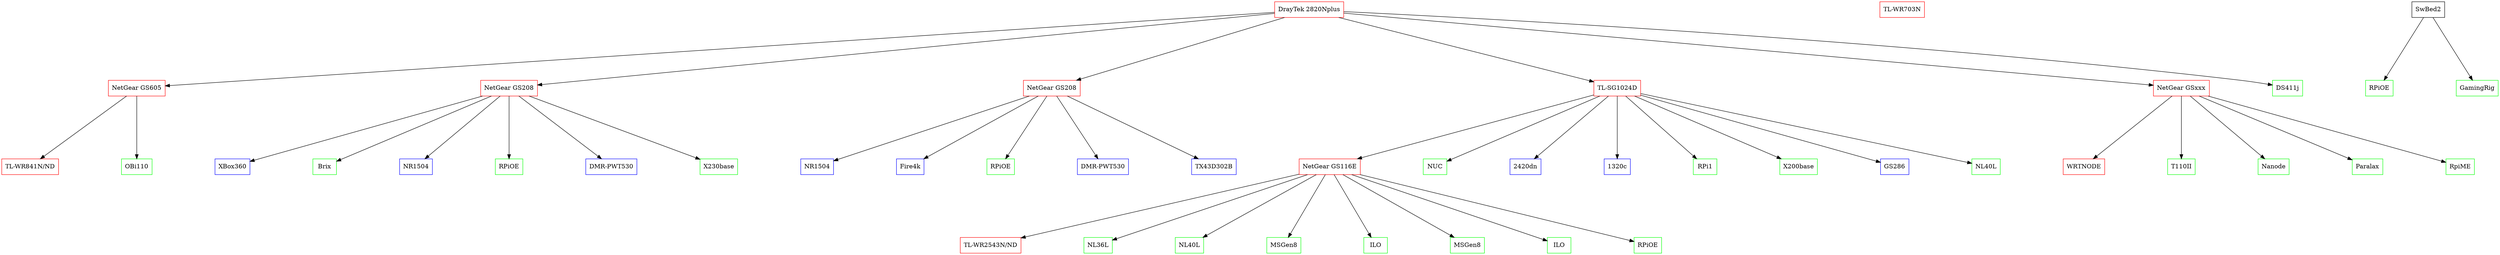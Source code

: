 digraph G {
  ranksep=2.0
  nodesep=2.0
  overlap="false"
  
  node [color="black", shape="rectangle"]
  
  "Router" [label="DrayTek 2820Nplus",color="red"]
  "SwCloak" [label="NetGear GS605", color="red"]
  "SwGames" [label="NetGear GS208", color="red"]
  "SwLounge" [label="NetGear GS208", color="red"]
  "SwOffice" [label="TL-SG1024D", color="red"]
  "SwLoft" [label="NetGear GS116E", color="red"]
  "SwGarage" [label="NetGear GSxxx", color="red"]
  "ApBed1" [label="TL-WR841N/ND", color="red"]
  "ApBed2" [label="TL-WR2543N/ND", color="red"]
  "ApGarage" [label="WRTNODE", color="red"]
  "AcCloak" [label="TL-WR703N", color="red"]
  
  "NAS" [label="DS411j", color="green"]
  "OBi" [label="OBi110", color="green"]
  
  "XBox" [label="XBox360", color="blue"]
  "Brix" [label="Brix", color="green"]
  "RxGames" [label="NR1504", color="blue"]
  "OEGames" [label="RPiOE", color="green"]
  "DVRGames" [label="DMR-PWT530", color="blue"]
  "X230b" [label="X230base", color="green"]
  
  "RxLounge" [label="NR1504", color="blue"]
  "Fire" [label="Fire4k", color="blue"]
  "OELounge" [label="RPiOE", color="green"]
  "DVRLounge" [label="DMR-PWT530", color="blue"]
  "TVLounge" [label="TX43D302B", color="blue"]
  
  "T110" [label="T110II", color="green"]
  "Nanode" [label="Nanode", color="green"]
  "Paralax" [label="Paralax", color="green"]
  "MEGarage" [label="RpiME", color="green"]
  
  "NUC" [label="NUC", color="green"]
  "PrBW" [label="2420dn", color="blue"]
  "PrC" [label="1320c", color="blue"]
  "RPi" [label="RPi1", color="green"]
  "X200b" [label="X200base", color="green"]
  "ATA" [label="GS286", color="blue"]
  "Sidecar" [label="NL40L", color="green"]
  
  "Gen7-1" [label="NL36L", color="green"]
  "Gen7-2" [label="NL40L", color="green"]
  "Gen8-1" [label="MSGen8", color="green"]
  "Gen8-1-ILO" [label="ILO", color="green"]
  "Gen8-2" [label="MSGen8", color="green"]
  "Gen8-2-ILO" [label="ILO", color="green"]
  
  "OEBed3" [label="RPiOE", color="green"]
  
  "OEBed2" [label="RPiOE", color="green"]
  "GamingRig" [label="GamingRig", color="green"]
    
  "Router" -> "SwCloak"
  "Router" -> "SwGames"
  "Router" -> "SwLounge"
  "Router" -> "SwOffice"
  "Router" -> "SwGarage"
  "SwCloak" -> "ApBed1"
  "SwOffice" -> "SwLoft"
  "SwLoft" -> "ApBed2"
  "SwGarage" -> "ApGarage"
  
  "Router" -> "NAS"
  "SwCloak" -> "OBi"
  
  "SwGames" -> "XBox"
  "SwGames" -> "Brix"
  "SwGames" -> "RxGames"
  "SwGames" -> "OEGames"
  "SwGames" -> "DVRGames"
  "SwGames" -> "X230b"
  
  "SwLounge" -> "RxLounge"
  "SwLounge" -> "Fire"
  "SwLounge" -> "OELounge"
  "SwLounge" -> "DVRLounge"
  "SwLounge" -> "TVLounge"
  
  "SwGarage" -> "T110"
  "SwGarage" -> "Nanode"
  "SwGarage" -> "Paralax"
  "SwGarage" -> "MEGarage"  
  
  "SwOffice" -> "NUC"
  "SwOffice" -> "PrBW"
  "SwOffice" -> "PrC"
  "SwOffice" -> "RPi"
  "SwOffice" -> "X200b"
  "SwOffice" -> "ATA"
  "SwOffice" -> "Sidecar"
  
  "SwLoft" -> "Gen7-1"
  "SwLoft" -> "Gen7-2"
  "SwLoft" -> "Gen8-1"
  "SwLoft" -> "Gen8-2"
  "SwLoft" -> "Gen8-1-ILO"
  "SwLoft" -> "Gen8-2-ILO"
  "SwLoft" -> "OEBed3"
  
  "SwBed2" -> "OEBed2"
  "SwBed2" -> "GamingRig"
  
}
